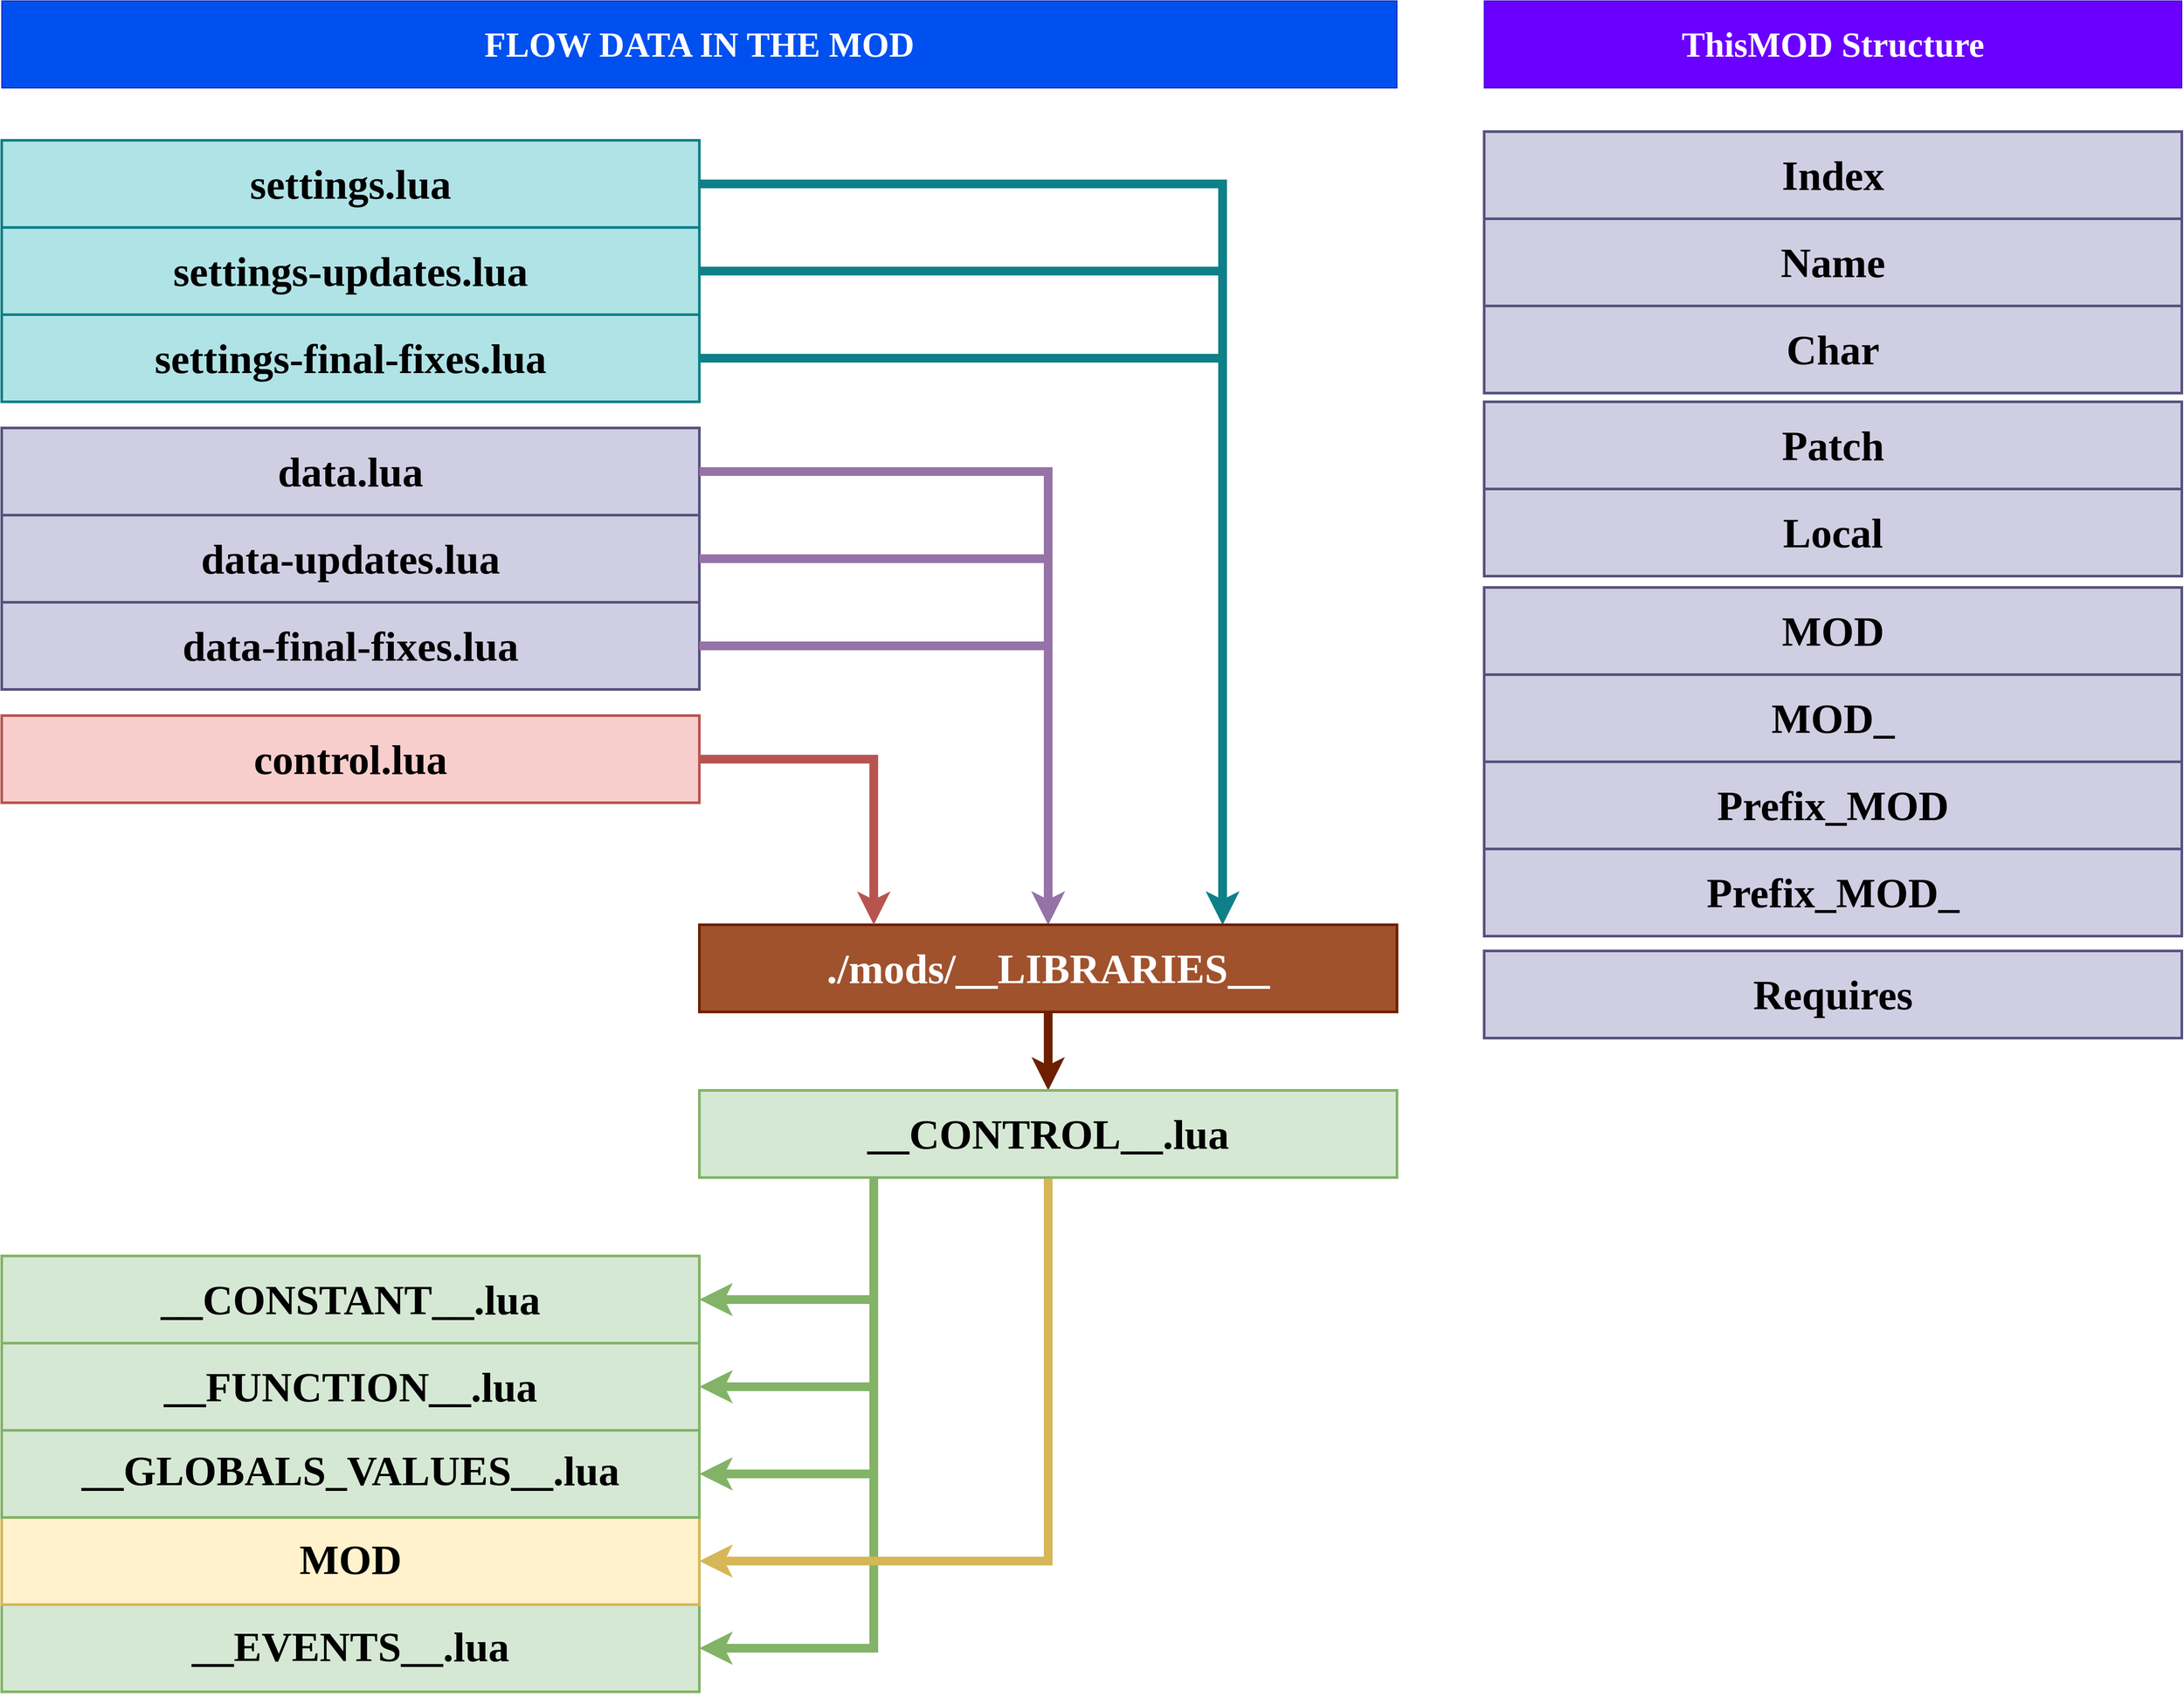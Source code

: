 <mxfile version="19.0.3" type="device"><diagram id="C5RBs43oDa-KdzZeNtuy" name="Flow data in the MOD"><mxGraphModel dx="1293" dy="2643" grid="1" gridSize="10" guides="1" tooltips="1" connect="1" arrows="1" fold="1" page="0" pageScale="1" pageWidth="1169" pageHeight="827" math="0" shadow="0"><root><mxCell id="WIyWlLk6GJQsqaUBKTNV-0"/><mxCell id="WIyWlLk6GJQsqaUBKTNV-1" parent="WIyWlLk6GJQsqaUBKTNV-0"/><mxCell id="A8JUUbdbsFJBajIdrGjE-0" value="&lt;span style=&quot;font-family: &amp;#34;lucida console&amp;#34; ; font-size: 40px ; font-weight: 700&quot;&gt;FLOW DATA IN THE MOD&lt;/span&gt;" style="rounded=0;whiteSpace=wrap;html=1;fillColor=#0050ef;fontColor=#ffffff;strokeColor=#001DBC;" parent="WIyWlLk6GJQsqaUBKTNV-1" vertex="1"><mxGeometry x="1920" y="-670" width="1600" height="100" as="geometry"/></mxCell><mxCell id="A8JUUbdbsFJBajIdrGjE-2" value="&lt;h1&gt;&lt;font face=&quot;Lucida Console&quot;&gt;control&lt;/font&gt;.lua&lt;/h1&gt;" style="rounded=0;whiteSpace=wrap;html=1;fontFamily=Lucida Console;fontSize=24;strokeWidth=3;fillColor=#f8cecc;strokeColor=#b85450;" parent="WIyWlLk6GJQsqaUBKTNV-1" vertex="1"><mxGeometry x="1920" y="150" width="800" height="100" as="geometry"/></mxCell><mxCell id="A8JUUbdbsFJBajIdrGjE-3" value="" style="group" parent="WIyWlLk6GJQsqaUBKTNV-1" vertex="1" connectable="0"><mxGeometry x="1920" y="-510" width="800" height="300" as="geometry"/></mxCell><mxCell id="A8JUUbdbsFJBajIdrGjE-4" value="&lt;h1 style=&quot;font-family: &amp;#34;helvetica&amp;#34;&quot;&gt;&lt;font face=&quot;Lucida Console&quot;&gt;settings.lua&lt;/font&gt;&lt;/h1&gt;" style="rounded=0;whiteSpace=wrap;html=1;fontFamily=Lucida Console;fontSize=24;strokeWidth=3;fillColor=#b0e3e6;strokeColor=#0e8088;" parent="A8JUUbdbsFJBajIdrGjE-3" vertex="1"><mxGeometry width="800" height="100" as="geometry"/></mxCell><mxCell id="A8JUUbdbsFJBajIdrGjE-5" value="&lt;h1 style=&quot;font-family: &amp;#34;helvetica&amp;#34;&quot;&gt;&lt;font face=&quot;Lucida Console&quot;&gt;settings-updates.lua&lt;/font&gt;&lt;/h1&gt;" style="rounded=0;whiteSpace=wrap;html=1;fontFamily=Lucida Console;fontSize=24;strokeWidth=3;fillColor=#b0e3e6;strokeColor=#0e8088;" parent="A8JUUbdbsFJBajIdrGjE-3" vertex="1"><mxGeometry y="100" width="800" height="100" as="geometry"/></mxCell><mxCell id="A8JUUbdbsFJBajIdrGjE-6" value="&lt;h1 style=&quot;font-family: &amp;#34;helvetica&amp;#34;&quot;&gt;&lt;font face=&quot;Lucida Console&quot;&gt;settings-final-fixes.lua&lt;/font&gt;&lt;/h1&gt;" style="rounded=0;whiteSpace=wrap;html=1;fontFamily=Lucida Console;fontSize=24;strokeWidth=3;fillColor=#b0e3e6;strokeColor=#0e8088;" parent="A8JUUbdbsFJBajIdrGjE-3" vertex="1"><mxGeometry y="200" width="800" height="100" as="geometry"/></mxCell><mxCell id="A8JUUbdbsFJBajIdrGjE-7" value="" style="group" parent="WIyWlLk6GJQsqaUBKTNV-1" vertex="1" connectable="0"><mxGeometry x="1920" y="-180" width="800" height="300" as="geometry"/></mxCell><mxCell id="A8JUUbdbsFJBajIdrGjE-8" value="&lt;h1 style=&quot;font-family: &amp;#34;helvetica&amp;#34;&quot;&gt;&lt;font face=&quot;Lucida Console&quot;&gt;data.lua&lt;/font&gt;&lt;/h1&gt;" style="rounded=0;whiteSpace=wrap;html=1;fontFamily=Lucida Console;fontSize=24;strokeWidth=3;fillColor=#d0cee2;strokeColor=#56517e;" parent="A8JUUbdbsFJBajIdrGjE-7" vertex="1"><mxGeometry width="800" height="100" as="geometry"/></mxCell><mxCell id="A8JUUbdbsFJBajIdrGjE-9" value="&lt;h1 style=&quot;font-family: &amp;#34;helvetica&amp;#34;&quot;&gt;&lt;font face=&quot;Lucida Console&quot;&gt;&lt;b&gt;data-updates.&lt;/b&gt;lua&lt;/font&gt;&lt;/h1&gt;" style="rounded=0;whiteSpace=wrap;html=1;fontFamily=Lucida Console;fontSize=24;strokeWidth=3;fillColor=#d0cee2;strokeColor=#56517e;" parent="A8JUUbdbsFJBajIdrGjE-7" vertex="1"><mxGeometry y="100" width="800" height="100" as="geometry"/></mxCell><mxCell id="A8JUUbdbsFJBajIdrGjE-10" value="&lt;h1 style=&quot;font-family: &amp;#34;helvetica&amp;#34;&quot;&gt;&lt;font face=&quot;Lucida Console&quot;&gt;&lt;b&gt;data-final-fixes&lt;/b&gt;.lua&lt;/font&gt;&lt;/h1&gt;" style="rounded=0;whiteSpace=wrap;html=1;fontFamily=Lucida Console;fontSize=24;strokeWidth=3;fillColor=#d0cee2;strokeColor=#56517e;" parent="A8JUUbdbsFJBajIdrGjE-7" vertex="1"><mxGeometry y="200" width="800" height="100" as="geometry"/></mxCell><mxCell id="A8JUUbdbsFJBajIdrGjE-13" style="edgeStyle=orthogonalEdgeStyle;rounded=0;orthogonalLoop=1;jettySize=auto;html=1;exitX=1;exitY=0.5;exitDx=0;exitDy=0;fontFamily=Lucida Console;fontSize=24;startArrow=none;startFill=0;strokeWidth=10;entryX=0.75;entryY=0;entryDx=0;entryDy=0;fillColor=#b0e3e6;strokeColor=#0e8088;" parent="WIyWlLk6GJQsqaUBKTNV-1" source="A8JUUbdbsFJBajIdrGjE-4" target="A8JUUbdbsFJBajIdrGjE-12" edge="1"><mxGeometry relative="1" as="geometry"/></mxCell><mxCell id="A8JUUbdbsFJBajIdrGjE-14" style="edgeStyle=orthogonalEdgeStyle;rounded=0;orthogonalLoop=1;jettySize=auto;html=1;exitX=1;exitY=0.5;exitDx=0;exitDy=0;fontFamily=Lucida Console;fontSize=24;startArrow=none;startFill=0;strokeWidth=10;entryX=0.5;entryY=0;entryDx=0;entryDy=0;fillColor=#e1d5e7;strokeColor=#9673a6;" parent="WIyWlLk6GJQsqaUBKTNV-1" source="A8JUUbdbsFJBajIdrGjE-10" target="A8JUUbdbsFJBajIdrGjE-12" edge="1"><mxGeometry relative="1" as="geometry"><mxPoint x="3110" y="410" as="targetPoint"/></mxGeometry></mxCell><mxCell id="A8JUUbdbsFJBajIdrGjE-15" style="edgeStyle=orthogonalEdgeStyle;rounded=0;orthogonalLoop=1;jettySize=auto;html=1;exitX=1;exitY=0.5;exitDx=0;exitDy=0;fontFamily=Lucida Console;fontSize=24;startArrow=none;startFill=0;strokeWidth=10;entryX=0.5;entryY=0;entryDx=0;entryDy=0;fillColor=#e1d5e7;strokeColor=#9673a6;" parent="WIyWlLk6GJQsqaUBKTNV-1" source="A8JUUbdbsFJBajIdrGjE-9" target="A8JUUbdbsFJBajIdrGjE-12" edge="1"><mxGeometry relative="1" as="geometry"><mxPoint x="3110" y="410" as="targetPoint"/></mxGeometry></mxCell><mxCell id="A8JUUbdbsFJBajIdrGjE-16" style="edgeStyle=orthogonalEdgeStyle;rounded=0;orthogonalLoop=1;jettySize=auto;html=1;exitX=1;exitY=0.5;exitDx=0;exitDy=0;entryX=0.5;entryY=0;entryDx=0;entryDy=0;fontFamily=Lucida Console;fontSize=24;startArrow=none;startFill=0;strokeWidth=10;fillColor=#e1d5e7;strokeColor=#9673a6;" parent="WIyWlLk6GJQsqaUBKTNV-1" source="A8JUUbdbsFJBajIdrGjE-8" target="A8JUUbdbsFJBajIdrGjE-12" edge="1"><mxGeometry relative="1" as="geometry"/></mxCell><mxCell id="A8JUUbdbsFJBajIdrGjE-17" style="edgeStyle=orthogonalEdgeStyle;rounded=0;orthogonalLoop=1;jettySize=auto;html=1;exitX=1;exitY=0.5;exitDx=0;exitDy=0;entryX=0.75;entryY=0;entryDx=0;entryDy=0;fontFamily=Lucida Console;fontSize=24;startArrow=none;startFill=0;strokeWidth=10;fillColor=#b0e3e6;strokeColor=#0e8088;" parent="WIyWlLk6GJQsqaUBKTNV-1" source="A8JUUbdbsFJBajIdrGjE-5" target="A8JUUbdbsFJBajIdrGjE-12" edge="1"><mxGeometry relative="1" as="geometry"/></mxCell><mxCell id="A8JUUbdbsFJBajIdrGjE-18" style="edgeStyle=orthogonalEdgeStyle;rounded=0;orthogonalLoop=1;jettySize=auto;html=1;exitX=1;exitY=0.5;exitDx=0;exitDy=0;fontFamily=Lucida Console;fontSize=24;startArrow=none;startFill=0;strokeWidth=10;entryX=0.75;entryY=0;entryDx=0;entryDy=0;fillColor=#b0e3e6;strokeColor=#0e8088;" parent="WIyWlLk6GJQsqaUBKTNV-1" source="A8JUUbdbsFJBajIdrGjE-6" target="A8JUUbdbsFJBajIdrGjE-12" edge="1"><mxGeometry relative="1" as="geometry"><mxPoint x="3270" y="360" as="targetPoint"/></mxGeometry></mxCell><mxCell id="A8JUUbdbsFJBajIdrGjE-12" value="&lt;h1&gt;./mods/__LIBRARIES__&lt;br&gt;&lt;/h1&gt;" style="rounded=0;whiteSpace=wrap;html=1;fontFamily=Lucida Console;fontSize=24;strokeWidth=3;fillColor=#a0522d;strokeColor=#6D1F00;fontColor=#ffffff;" parent="WIyWlLk6GJQsqaUBKTNV-1" vertex="1"><mxGeometry x="2720" y="390" width="800" height="100" as="geometry"/></mxCell><mxCell id="A8JUUbdbsFJBajIdrGjE-1" style="edgeStyle=orthogonalEdgeStyle;rounded=0;orthogonalLoop=1;jettySize=auto;html=1;exitX=1;exitY=0.5;exitDx=0;exitDy=0;entryX=0.25;entryY=0;entryDx=0;entryDy=0;fontFamily=Lucida Console;fontSize=24;startArrow=none;startFill=0;strokeWidth=10;fillColor=#f8cecc;strokeColor=#b85450;" parent="WIyWlLk6GJQsqaUBKTNV-1" source="A8JUUbdbsFJBajIdrGjE-2" target="A8JUUbdbsFJBajIdrGjE-12" edge="1"><mxGeometry relative="1" as="geometry"/></mxCell><mxCell id="ntZpDkV1FGlejPeCHgdq-20" style="rounded=0;orthogonalLoop=1;jettySize=auto;html=1;exitX=0.25;exitY=1;exitDx=0;exitDy=0;entryX=1;entryY=0.5;entryDx=0;entryDy=0;strokeWidth=10;fillColor=#d5e8d4;strokeColor=#82b366;edgeStyle=orthogonalEdgeStyle;" parent="WIyWlLk6GJQsqaUBKTNV-1" source="A8JUUbdbsFJBajIdrGjE-19" target="A8JUUbdbsFJBajIdrGjE-24" edge="1"><mxGeometry relative="1" as="geometry"/></mxCell><mxCell id="ntZpDkV1FGlejPeCHgdq-19" style="rounded=0;orthogonalLoop=1;jettySize=auto;html=1;entryX=1;entryY=0.5;entryDx=0;entryDy=0;strokeWidth=10;fillColor=#fff2cc;strokeColor=#d6b656;exitX=0.5;exitY=1;exitDx=0;exitDy=0;edgeStyle=orthogonalEdgeStyle;" parent="WIyWlLk6GJQsqaUBKTNV-1" source="A8JUUbdbsFJBajIdrGjE-19" target="A8JUUbdbsFJBajIdrGjE-26" edge="1"><mxGeometry relative="1" as="geometry"><mxPoint x="3140" y="830" as="sourcePoint"/></mxGeometry></mxCell><mxCell id="ntZpDkV1FGlejPeCHgdq-3" style="rounded=0;orthogonalLoop=1;jettySize=auto;html=1;exitX=0.25;exitY=1;exitDx=0;exitDy=0;entryX=1;entryY=0.5;entryDx=0;entryDy=0;strokeWidth=10;fillColor=#d5e8d4;strokeColor=#82b366;edgeStyle=orthogonalEdgeStyle;" parent="WIyWlLk6GJQsqaUBKTNV-1" source="A8JUUbdbsFJBajIdrGjE-19" target="A8JUUbdbsFJBajIdrGjE-20" edge="1"><mxGeometry relative="1" as="geometry"/></mxCell><mxCell id="ntZpDkV1FGlejPeCHgdq-1" style="rounded=0;orthogonalLoop=1;jettySize=auto;html=1;exitX=0.25;exitY=1;exitDx=0;exitDy=0;entryX=1;entryY=0.5;entryDx=0;entryDy=0;fillColor=#d5e8d4;strokeColor=#82b366;strokeWidth=10;edgeStyle=orthogonalEdgeStyle;" parent="WIyWlLk6GJQsqaUBKTNV-1" source="A8JUUbdbsFJBajIdrGjE-19" target="A8JUUbdbsFJBajIdrGjE-21" edge="1"><mxGeometry relative="1" as="geometry"/></mxCell><mxCell id="ntZpDkV1FGlejPeCHgdq-2" style="rounded=0;orthogonalLoop=1;jettySize=auto;html=1;exitX=0.25;exitY=1;exitDx=0;exitDy=0;entryX=1;entryY=0.5;entryDx=0;entryDy=0;fillColor=#d5e8d4;strokeColor=#82b366;strokeWidth=10;edgeStyle=orthogonalEdgeStyle;" parent="WIyWlLk6GJQsqaUBKTNV-1" source="A8JUUbdbsFJBajIdrGjE-19" target="A8JUUbdbsFJBajIdrGjE-23" edge="1"><mxGeometry relative="1" as="geometry"/></mxCell><mxCell id="ntZpDkV1FGlejPeCHgdq-32" value="" style="group;fillColor=#fff2cc;strokeColor=#d6b656;" parent="WIyWlLk6GJQsqaUBKTNV-1" vertex="1" connectable="0"><mxGeometry x="1920" y="770" width="800" height="500" as="geometry"/></mxCell><mxCell id="A8JUUbdbsFJBajIdrGjE-24" value="&lt;h1&gt;&lt;font face=&quot;Lucida Console&quot;&gt;__EVENTS__.lua&lt;/font&gt;&lt;/h1&gt;" style="rounded=0;whiteSpace=wrap;html=1;fontFamily=Courier New;fontSize=24;strokeWidth=3;fillColor=#d5e8d4;strokeColor=#82b366;fontStyle=1" parent="ntZpDkV1FGlejPeCHgdq-32" vertex="1"><mxGeometry y="400" width="800" height="100" as="geometry"/></mxCell><mxCell id="A8JUUbdbsFJBajIdrGjE-26" value="&lt;h1&gt;&lt;font face=&quot;Lucida Console&quot;&gt;MOD&lt;/font&gt;&lt;/h1&gt;" style="rounded=0;whiteSpace=wrap;html=1;fontFamily=Courier New;fontSize=24;strokeWidth=3;fillColor=#fff2cc;strokeColor=#d6b656;fontStyle=1" parent="ntZpDkV1FGlejPeCHgdq-32" vertex="1"><mxGeometry y="300" width="800" height="100" as="geometry"/></mxCell><mxCell id="A8JUUbdbsFJBajIdrGjE-20" value="&lt;h1&gt;__CONSTANT__.lua&lt;/h1&gt;" style="rounded=0;whiteSpace=wrap;html=1;fontFamily=Lucida Console;fontSize=24;strokeWidth=3;fillColor=#d5e8d4;strokeColor=#82b366;" parent="ntZpDkV1FGlejPeCHgdq-32" vertex="1"><mxGeometry width="800" height="100" as="geometry"/></mxCell><mxCell id="A8JUUbdbsFJBajIdrGjE-21" value="&lt;h1&gt;__FUNCTION__.lua&lt;/h1&gt;" style="rounded=0;whiteSpace=wrap;html=1;fontFamily=Lucida Console;fontSize=24;strokeWidth=3;fillColor=#d5e8d4;strokeColor=#82b366;" parent="ntZpDkV1FGlejPeCHgdq-32" vertex="1"><mxGeometry y="100" width="800" height="100" as="geometry"/></mxCell><mxCell id="A8JUUbdbsFJBajIdrGjE-23" value="&lt;h1&gt;&lt;font style=&quot;line-height: 0.1&quot; face=&quot;Lucida Console&quot;&gt;&lt;font&gt;__GLOBALS&lt;/font&gt;_VALUES__.lua&lt;/font&gt;&lt;/h1&gt;" style="rounded=0;whiteSpace=wrap;html=1;fontFamily=Courier New;fontSize=24;strokeWidth=3;fillColor=#d5e8d4;strokeColor=#82b366;fontStyle=1" parent="ntZpDkV1FGlejPeCHgdq-32" vertex="1"><mxGeometry y="200" width="800" height="100" as="geometry"/></mxCell><mxCell id="0BS_E9FcsbFkCRtqLVsR-2" style="rounded=0;orthogonalLoop=1;jettySize=auto;html=1;exitX=0.5;exitY=1;exitDx=0;exitDy=0;entryX=0.5;entryY=0;entryDx=0;entryDy=0;fontFamily=Lucida Console;fontSize=24;startArrow=none;startFill=0;strokeWidth=10;fillColor=#a0522d;strokeColor=#6D1F00;" edge="1" parent="WIyWlLk6GJQsqaUBKTNV-1" source="A8JUUbdbsFJBajIdrGjE-12" target="A8JUUbdbsFJBajIdrGjE-19"><mxGeometry relative="1" as="geometry"><mxPoint x="3120.0" y="630" as="targetPoint"/></mxGeometry></mxCell><mxCell id="A8JUUbdbsFJBajIdrGjE-19" value="&lt;h1&gt;__CONTROL__.lua&lt;/h1&gt;" style="rounded=0;whiteSpace=wrap;html=1;fontFamily=Lucida Console;fontSize=24;strokeWidth=3;fillColor=#d5e8d4;strokeColor=#82b366;" parent="WIyWlLk6GJQsqaUBKTNV-1" vertex="1"><mxGeometry x="2720" y="580" width="800" height="100" as="geometry"/></mxCell><mxCell id="0BS_E9FcsbFkCRtqLVsR-3" style="edgeStyle=none;rounded=0;orthogonalLoop=1;jettySize=auto;html=1;entryX=0.5;entryY=1;entryDx=0;entryDy=0;" edge="1" parent="WIyWlLk6GJQsqaUBKTNV-1"><mxGeometry relative="1" as="geometry"><mxPoint x="3120.0" y="510" as="sourcePoint"/><mxPoint x="3120.0" y="510" as="targetPoint"/></mxGeometry></mxCell><mxCell id="0BS_E9FcsbFkCRtqLVsR-4" value="&lt;span style=&quot;font-family: &amp;quot;lucida console&amp;quot; ; font-size: 40px ; font-weight: 700&quot;&gt;ThisMOD Structure&lt;/span&gt;" style="rounded=0;whiteSpace=wrap;html=1;fillColor=#6a00ff;fontColor=#ffffff;strokeColor=#3700CC;" vertex="1" parent="WIyWlLk6GJQsqaUBKTNV-1"><mxGeometry x="3620" y="-670" width="800" height="100" as="geometry"/></mxCell><mxCell id="0BS_E9FcsbFkCRtqLVsR-5" value="&lt;h1&gt;Patch&lt;/h1&gt;" style="rounded=0;whiteSpace=wrap;html=1;fontFamily=Lucida Console;fontSize=24;strokeWidth=3;fillColor=#d0cee2;strokeColor=#56517e;" vertex="1" parent="WIyWlLk6GJQsqaUBKTNV-1"><mxGeometry x="3620" y="-210" width="800" height="100" as="geometry"/></mxCell><mxCell id="0BS_E9FcsbFkCRtqLVsR-6" value="&lt;h1&gt;Name&lt;/h1&gt;" style="rounded=0;whiteSpace=wrap;html=1;fontFamily=Lucida Console;fontSize=24;strokeWidth=3;fillColor=#d0cee2;strokeColor=#56517e;" vertex="1" parent="WIyWlLk6GJQsqaUBKTNV-1"><mxGeometry x="3620" y="-420" width="800" height="100" as="geometry"/></mxCell><mxCell id="0BS_E9FcsbFkCRtqLVsR-7" value="&lt;h1&gt;Index&lt;/h1&gt;" style="rounded=0;whiteSpace=wrap;html=1;fontFamily=Lucida Console;fontSize=24;strokeWidth=3;fillColor=#d0cee2;strokeColor=#56517e;" vertex="1" parent="WIyWlLk6GJQsqaUBKTNV-1"><mxGeometry x="3620" y="-520" width="800" height="100" as="geometry"/></mxCell><mxCell id="0BS_E9FcsbFkCRtqLVsR-8" value="&lt;h1&gt;Char&lt;/h1&gt;" style="rounded=0;whiteSpace=wrap;html=1;fontFamily=Lucida Console;fontSize=24;strokeWidth=3;fillColor=#d0cee2;strokeColor=#56517e;" vertex="1" parent="WIyWlLk6GJQsqaUBKTNV-1"><mxGeometry x="3620" y="-320" width="800" height="100" as="geometry"/></mxCell><mxCell id="0BS_E9FcsbFkCRtqLVsR-9" value="&lt;h1&gt;Local&lt;/h1&gt;" style="rounded=0;whiteSpace=wrap;html=1;fontFamily=Lucida Console;fontSize=24;strokeWidth=3;fillColor=#d0cee2;strokeColor=#56517e;" vertex="1" parent="WIyWlLk6GJQsqaUBKTNV-1"><mxGeometry x="3620" y="-110" width="800" height="100" as="geometry"/></mxCell><mxCell id="0BS_E9FcsbFkCRtqLVsR-10" value="&lt;h1&gt;MOD&lt;/h1&gt;" style="rounded=0;whiteSpace=wrap;html=1;fontFamily=Lucida Console;fontSize=24;strokeWidth=3;fillColor=#d0cee2;strokeColor=#56517e;" vertex="1" parent="WIyWlLk6GJQsqaUBKTNV-1"><mxGeometry x="3620" y="3" width="800" height="100" as="geometry"/></mxCell><mxCell id="0BS_E9FcsbFkCRtqLVsR-11" value="&lt;h1&gt;MOD_&lt;/h1&gt;" style="rounded=0;whiteSpace=wrap;html=1;fontFamily=Lucida Console;fontSize=24;strokeWidth=3;fillColor=#d0cee2;strokeColor=#56517e;" vertex="1" parent="WIyWlLk6GJQsqaUBKTNV-1"><mxGeometry x="3620" y="103" width="800" height="100" as="geometry"/></mxCell><mxCell id="0BS_E9FcsbFkCRtqLVsR-12" value="&lt;h1&gt;Prefix_MOD&lt;/h1&gt;" style="rounded=0;whiteSpace=wrap;html=1;fontFamily=Lucida Console;fontSize=24;strokeWidth=3;fillColor=#d0cee2;strokeColor=#56517e;" vertex="1" parent="WIyWlLk6GJQsqaUBKTNV-1"><mxGeometry x="3620" y="203" width="800" height="100" as="geometry"/></mxCell><mxCell id="0BS_E9FcsbFkCRtqLVsR-13" value="&lt;h1&gt;Prefix_MOD_&lt;/h1&gt;" style="rounded=0;whiteSpace=wrap;html=1;fontFamily=Lucida Console;fontSize=24;strokeWidth=3;fillColor=#d0cee2;strokeColor=#56517e;" vertex="1" parent="WIyWlLk6GJQsqaUBKTNV-1"><mxGeometry x="3620" y="303" width="800" height="100" as="geometry"/></mxCell><mxCell id="0BS_E9FcsbFkCRtqLVsR-14" value="&lt;h1&gt;Requires&lt;/h1&gt;" style="rounded=0;whiteSpace=wrap;html=1;fontFamily=Lucida Console;fontSize=24;strokeWidth=3;fillColor=#d0cee2;strokeColor=#56517e;" vertex="1" parent="WIyWlLk6GJQsqaUBKTNV-1"><mxGeometry x="3620" y="420" width="800" height="100" as="geometry"/></mxCell></root></mxGraphModel></diagram></mxfile>
